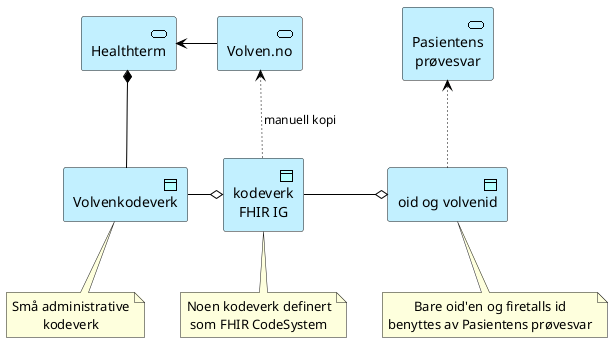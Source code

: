 @startuml
!include <archimate/Archimate>

'archimate #Application "Terminologitjeneste" as termservice<<service>>
'archimate #Application "Finnkode.no" as finnkode<<service>>
archimate #Application "Healthterm" as health<<service>>
archimate #Application "Volven.no" as volvenno<<service>>
archimate #Application "Pasientens\nprøvesvar" as pp<<service>>
'archimate #Application "SNOWSTORM\n(instans)" as snowstorm<<service>>

'archimate #Application "ICD-10" as icd10<<application-data-object>>
'archimate #Application "SNOMED CT" as snomedct<<application-data-object>>
archimate #Application "Volvenkodeverk" as volvenkoder<<application-data-object>>
archimate #Application "kodeverk\nFHIR IG" as ig<<application-data-object>>
archimate #Application "oid og volvenid" as volvenpp<<application-data-object>>

note "Små administrative\nkodeverk" as sma
note "Noen kodeverk definert\nsom FHIR CodeSystem" as codesystem
note "Bare oid'en og firetalls id\nbenyttes av Pasientens prøvesvar" as bruk

'termservice <|-down- finnkode
'termservice <|-down- volven
'termservice <|-down- snowstorm

'Rel_Access_r(finnkode, icd10)
'Rel_Access_r(snowstorm, snomedct)
Rel_Access_r(volvenno, ig, manuell kopi)
health *-down- volvenkoder
Rel_Serving_Left(volvenno, health)
Rel_Access_r(pp, volvenpp)

volvenkoder -right-o ig
volvenpp o-left-  ig

volvenkoder .. sma
ig .. codesystem
volvenpp .. bruk

'Hjelpelinje
'volvenno .[hidden]. ig

@enduml